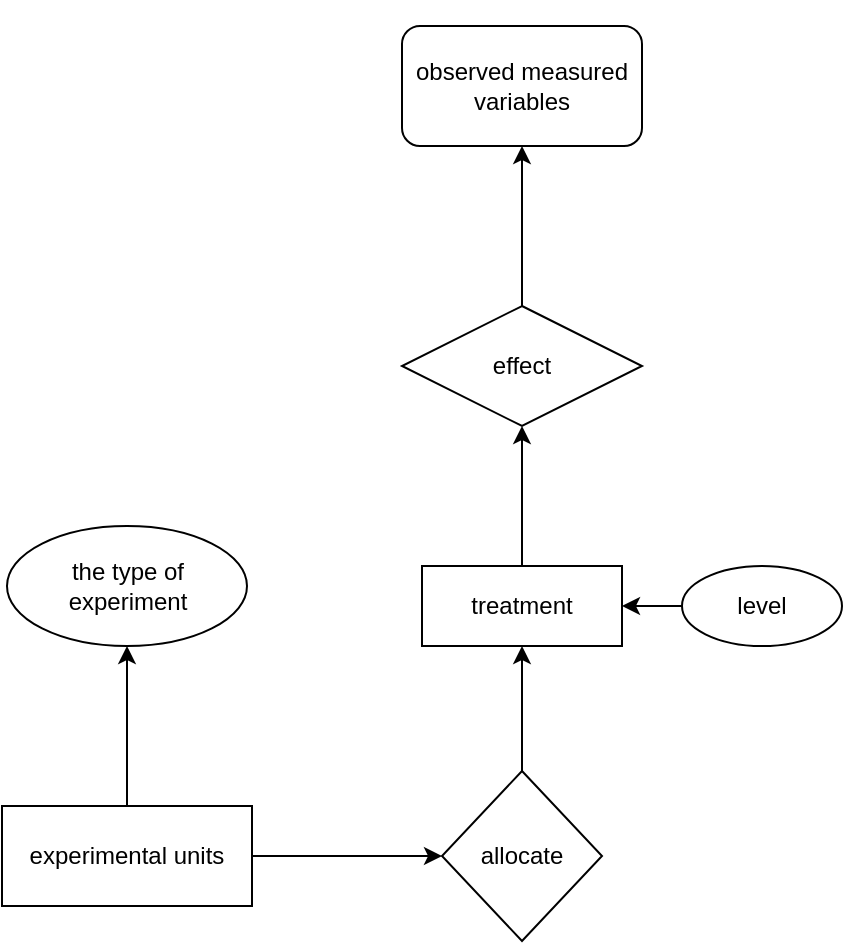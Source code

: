 <mxfile version="16.6.7" type="github">
  <diagram id="R2lEEEUBdFMjLlhIrx00" name="data requirements scenario">
    <mxGraphModel dx="563" dy="1823" grid="1" gridSize="10" guides="1" tooltips="1" connect="1" arrows="1" fold="1" page="1" pageScale="1" pageWidth="850" pageHeight="1100" math="0" shadow="0" extFonts="Permanent Marker^https://fonts.googleapis.com/css?family=Permanent+Marker">
      <root>
        <mxCell id="0" />
        <mxCell id="1" parent="0" />
        <mxCell id="E662rR4GyOuJ6JWde8dp-3" value="treatment" style="whiteSpace=wrap;html=1;align=center;" vertex="1" parent="1">
          <mxGeometry x="550" y="250" width="100" height="40" as="geometry" />
        </mxCell>
        <mxCell id="E662rR4GyOuJ6JWde8dp-4" value="Attribute" style="ellipse;whiteSpace=wrap;html=1;align=center;" vertex="1" parent="1">
          <mxGeometry x="550" y="250" width="100" height="40" as="geometry" />
        </mxCell>
        <mxCell id="E662rR4GyOuJ6JWde8dp-9" value="" style="edgeStyle=orthogonalEdgeStyle;rounded=0;orthogonalLoop=1;jettySize=auto;html=1;" edge="1" parent="1" source="E662rR4GyOuJ6JWde8dp-5">
          <mxGeometry relative="1" as="geometry">
            <mxPoint x="600" y="180" as="targetPoint" />
          </mxGeometry>
        </mxCell>
        <mxCell id="E662rR4GyOuJ6JWde8dp-5" value="treatment" style="whiteSpace=wrap;html=1;align=center;" vertex="1" parent="1">
          <mxGeometry x="550" y="250" width="100" height="40" as="geometry" />
        </mxCell>
        <mxCell id="E662rR4GyOuJ6JWde8dp-7" value="" style="edgeStyle=orthogonalEdgeStyle;rounded=0;orthogonalLoop=1;jettySize=auto;html=1;" edge="1" parent="1" source="E662rR4GyOuJ6JWde8dp-6" target="E662rR4GyOuJ6JWde8dp-5">
          <mxGeometry relative="1" as="geometry" />
        </mxCell>
        <mxCell id="E662rR4GyOuJ6JWde8dp-6" value="level" style="ellipse;whiteSpace=wrap;html=1;align=center;" vertex="1" parent="1">
          <mxGeometry x="680" y="250" width="80" height="40" as="geometry" />
        </mxCell>
        <mxCell id="E662rR4GyOuJ6JWde8dp-10" style="edgeStyle=orthogonalEdgeStyle;rounded=0;orthogonalLoop=1;jettySize=auto;html=1;exitX=0.5;exitY=1;exitDx=0;exitDy=0;" edge="1" parent="1">
          <mxGeometry relative="1" as="geometry">
            <mxPoint x="600" y="180" as="sourcePoint" />
            <mxPoint x="600" y="180" as="targetPoint" />
          </mxGeometry>
        </mxCell>
        <mxCell id="E662rR4GyOuJ6JWde8dp-13" value="" style="edgeStyle=orthogonalEdgeStyle;rounded=0;orthogonalLoop=1;jettySize=auto;html=1;" edge="1" parent="1" source="E662rR4GyOuJ6JWde8dp-11" target="E662rR4GyOuJ6JWde8dp-12">
          <mxGeometry relative="1" as="geometry" />
        </mxCell>
        <mxCell id="E662rR4GyOuJ6JWde8dp-11" value="effect" style="shape=rhombus;perimeter=rhombusPerimeter;whiteSpace=wrap;html=1;align=center;" vertex="1" parent="1">
          <mxGeometry x="540" y="120" width="120" height="60" as="geometry" />
        </mxCell>
        <mxCell id="E662rR4GyOuJ6JWde8dp-12" value="&#xa;&#xa;observed measured variables&#xa;&#xa;" style="rounded=1;whiteSpace=wrap;html=1;" vertex="1" parent="1">
          <mxGeometry x="540" y="-20" width="120" height="60" as="geometry" />
        </mxCell>
        <mxCell id="E662rR4GyOuJ6JWde8dp-17" value="" style="edgeStyle=orthogonalEdgeStyle;rounded=0;orthogonalLoop=1;jettySize=auto;html=1;" edge="1" parent="1" source="E662rR4GyOuJ6JWde8dp-14" target="E662rR4GyOuJ6JWde8dp-16">
          <mxGeometry relative="1" as="geometry" />
        </mxCell>
        <mxCell id="E662rR4GyOuJ6JWde8dp-20" value="" style="edgeStyle=orthogonalEdgeStyle;rounded=0;orthogonalLoop=1;jettySize=auto;html=1;" edge="1" parent="1" source="E662rR4GyOuJ6JWde8dp-14" target="E662rR4GyOuJ6JWde8dp-19">
          <mxGeometry relative="1" as="geometry" />
        </mxCell>
        <mxCell id="E662rR4GyOuJ6JWde8dp-14" value="&#xa;&#xa; experimental units&#xa;&#xa;" style="whiteSpace=wrap;html=1;align=center;" vertex="1" parent="1">
          <mxGeometry x="340" y="370" width="125" height="50" as="geometry" />
        </mxCell>
        <mxCell id="E662rR4GyOuJ6JWde8dp-16" value="&#xa;&#xa;the type of experiment&#xa;&#xa;" style="ellipse;whiteSpace=wrap;html=1;" vertex="1" parent="1">
          <mxGeometry x="342.5" y="230" width="120" height="60" as="geometry" />
        </mxCell>
        <mxCell id="E662rR4GyOuJ6JWde8dp-21" value="" style="edgeStyle=orthogonalEdgeStyle;rounded=0;orthogonalLoop=1;jettySize=auto;html=1;" edge="1" parent="1" source="E662rR4GyOuJ6JWde8dp-19" target="E662rR4GyOuJ6JWde8dp-5">
          <mxGeometry relative="1" as="geometry" />
        </mxCell>
        <mxCell id="E662rR4GyOuJ6JWde8dp-19" value="allocate" style="rhombus;whiteSpace=wrap;html=1;" vertex="1" parent="1">
          <mxGeometry x="560" y="352.5" width="80" height="85" as="geometry" />
        </mxCell>
      </root>
    </mxGraphModel>
  </diagram>
</mxfile>
